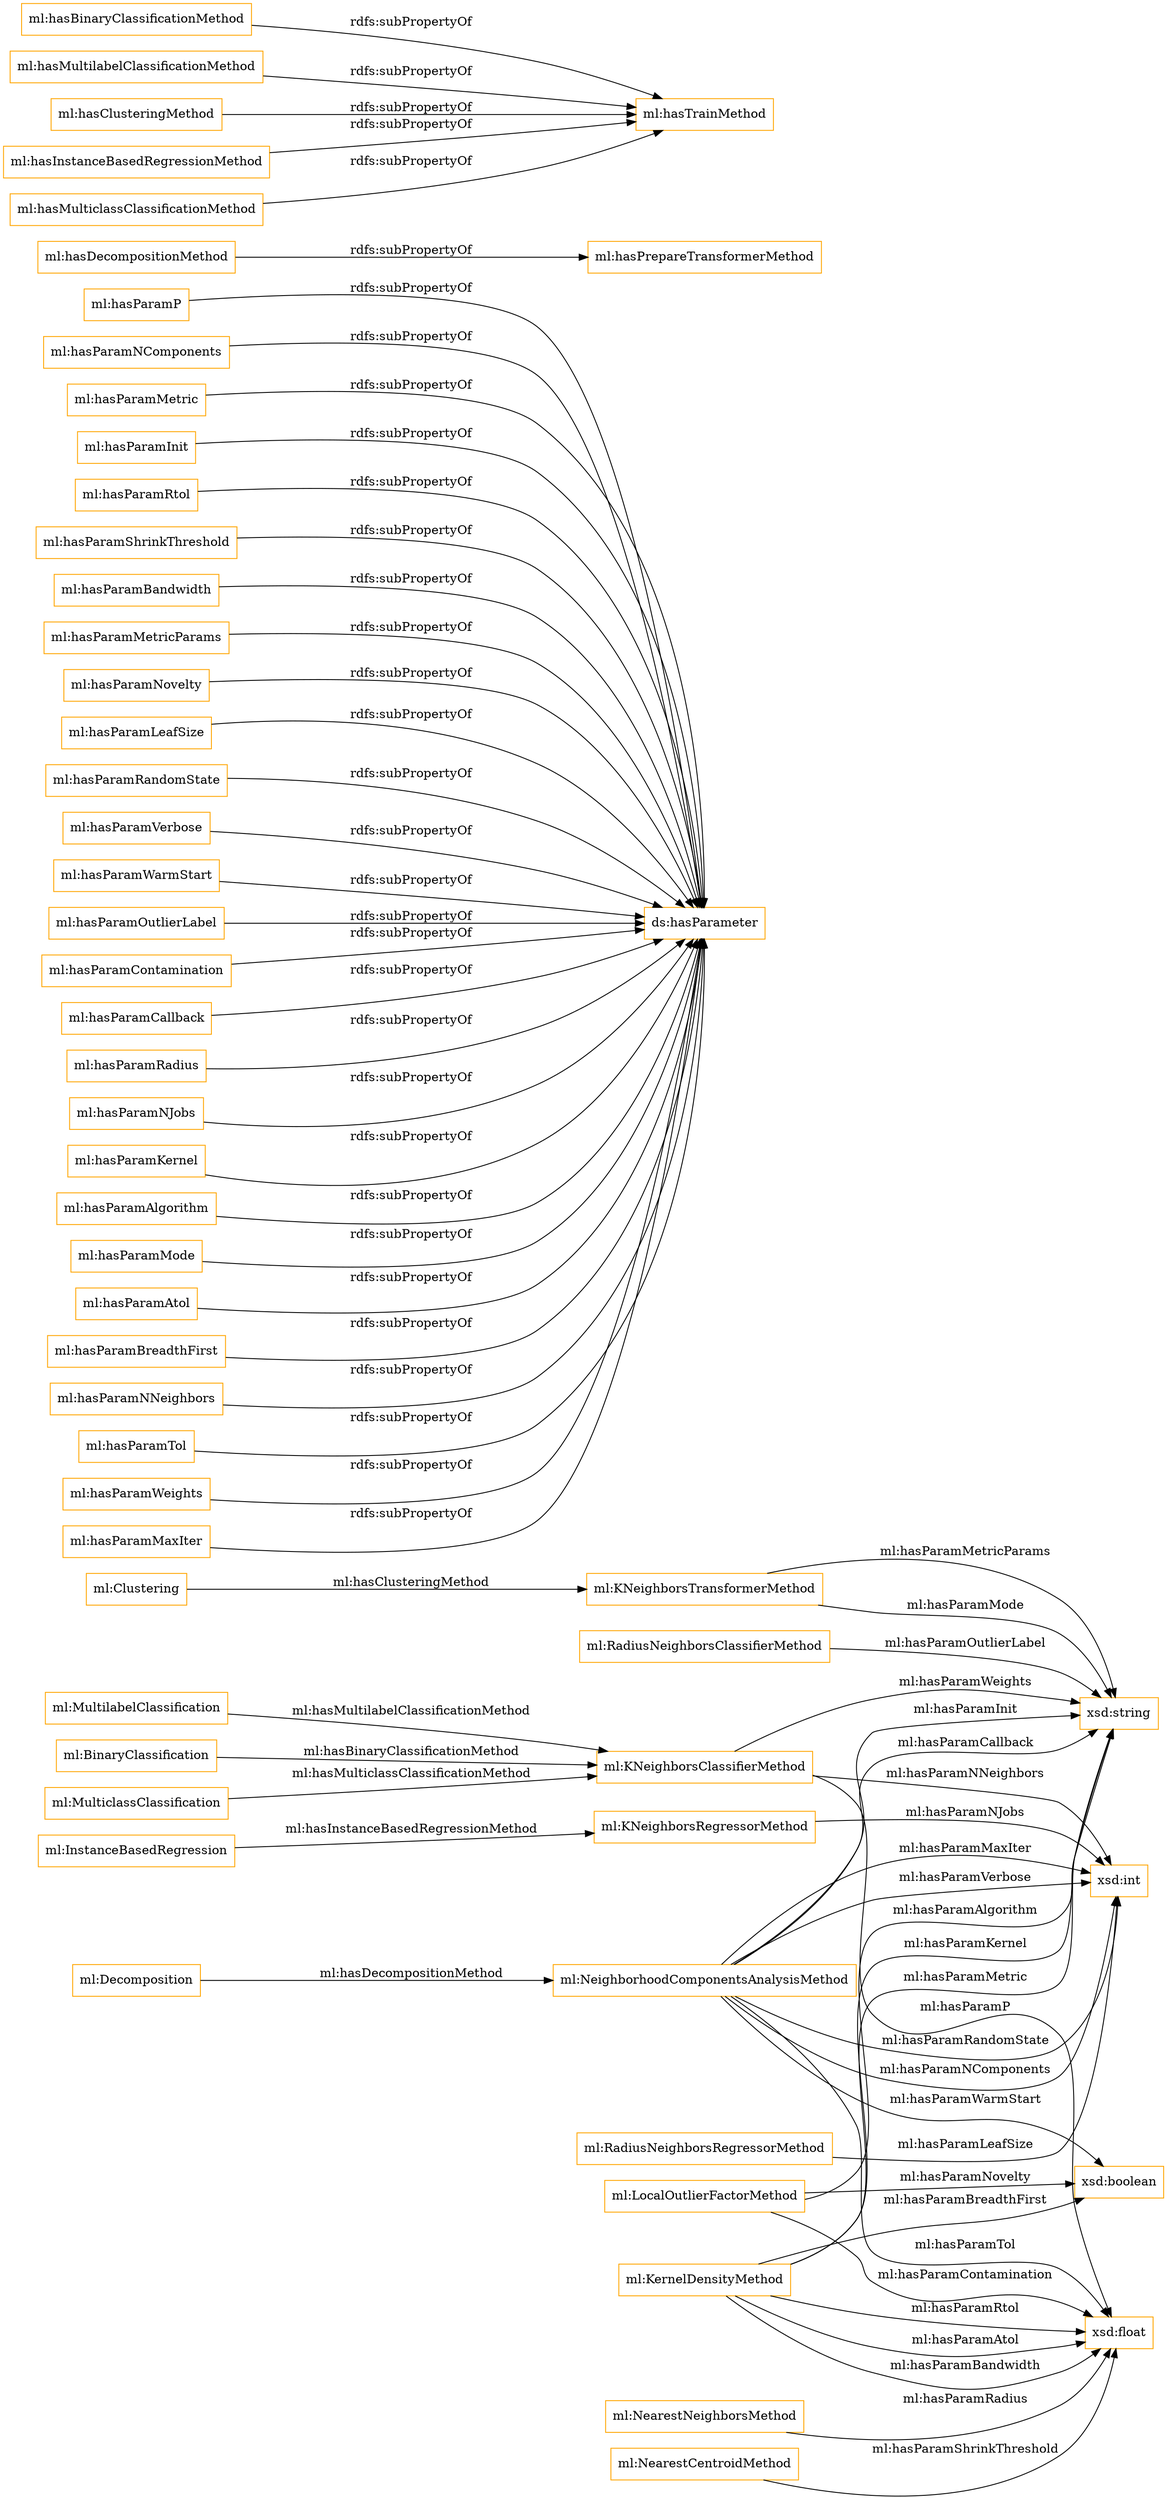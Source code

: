 digraph ar2dtool_diagram { 
rankdir=LR;
size="1501"
node [shape = rectangle, color="orange"]; "ml:KNeighborsTransformerMethod" "ml:NeighborhoodComponentsAnalysisMethod" "ml:KNeighborsClassifierMethod" "ml:RadiusNeighborsRegressorMethod" "ml:LocalOutlierFactorMethod" "ml:NearestNeighborsMethod" "ml:KNeighborsRegressorMethod" "ml:RadiusNeighborsClassifierMethod" "ml:KernelDensityMethod" "ml:NearestCentroidMethod" ; /*classes style*/
	"ml:hasParamP" -> "ds:hasParameter" [ label = "rdfs:subPropertyOf" ];
	"ml:hasParamNComponents" -> "ds:hasParameter" [ label = "rdfs:subPropertyOf" ];
	"ml:hasParamMetric" -> "ds:hasParameter" [ label = "rdfs:subPropertyOf" ];
	"ml:hasDecompositionMethod" -> "ml:hasPrepareTransformerMethod" [ label = "rdfs:subPropertyOf" ];
	"ml:hasParamInit" -> "ds:hasParameter" [ label = "rdfs:subPropertyOf" ];
	"ml:hasParamRtol" -> "ds:hasParameter" [ label = "rdfs:subPropertyOf" ];
	"ml:hasParamShrinkThreshold" -> "ds:hasParameter" [ label = "rdfs:subPropertyOf" ];
	"ml:hasParamBandwidth" -> "ds:hasParameter" [ label = "rdfs:subPropertyOf" ];
	"ml:hasParamMetricParams" -> "ds:hasParameter" [ label = "rdfs:subPropertyOf" ];
	"ml:hasParamNovelty" -> "ds:hasParameter" [ label = "rdfs:subPropertyOf" ];
	"ml:hasParamLeafSize" -> "ds:hasParameter" [ label = "rdfs:subPropertyOf" ];
	"ml:hasParamRandomState" -> "ds:hasParameter" [ label = "rdfs:subPropertyOf" ];
	"ml:hasBinaryClassificationMethod" -> "ml:hasTrainMethod" [ label = "rdfs:subPropertyOf" ];
	"ml:hasParamVerbose" -> "ds:hasParameter" [ label = "rdfs:subPropertyOf" ];
	"ml:hasParamWarmStart" -> "ds:hasParameter" [ label = "rdfs:subPropertyOf" ];
	"ml:hasParamOutlierLabel" -> "ds:hasParameter" [ label = "rdfs:subPropertyOf" ];
	"ml:hasParamContamination" -> "ds:hasParameter" [ label = "rdfs:subPropertyOf" ];
	"ml:hasParamCallback" -> "ds:hasParameter" [ label = "rdfs:subPropertyOf" ];
	"ml:hasParamRadius" -> "ds:hasParameter" [ label = "rdfs:subPropertyOf" ];
	"ml:hasMultilabelClassificationMethod" -> "ml:hasTrainMethod" [ label = "rdfs:subPropertyOf" ];
	"ml:hasParamNJobs" -> "ds:hasParameter" [ label = "rdfs:subPropertyOf" ];
	"ml:hasParamKernel" -> "ds:hasParameter" [ label = "rdfs:subPropertyOf" ];
	"ml:hasClusteringMethod" -> "ml:hasTrainMethod" [ label = "rdfs:subPropertyOf" ];
	"ml:hasParamAlgorithm" -> "ds:hasParameter" [ label = "rdfs:subPropertyOf" ];
	"ml:hasParamMode" -> "ds:hasParameter" [ label = "rdfs:subPropertyOf" ];
	"ml:hasParamAtol" -> "ds:hasParameter" [ label = "rdfs:subPropertyOf" ];
	"ml:hasParamBreadthFirst" -> "ds:hasParameter" [ label = "rdfs:subPropertyOf" ];
	"ml:hasInstanceBasedRegressionMethod" -> "ml:hasTrainMethod" [ label = "rdfs:subPropertyOf" ];
	"ml:hasMulticlassClassificationMethod" -> "ml:hasTrainMethod" [ label = "rdfs:subPropertyOf" ];
	"ml:hasParamNNeighbors" -> "ds:hasParameter" [ label = "rdfs:subPropertyOf" ];
	"ml:hasParamTol" -> "ds:hasParameter" [ label = "rdfs:subPropertyOf" ];
	"ml:hasParamWeights" -> "ds:hasParameter" [ label = "rdfs:subPropertyOf" ];
	"ml:hasParamMaxIter" -> "ds:hasParameter" [ label = "rdfs:subPropertyOf" ];
	"ml:MultilabelClassification" -> "ml:KNeighborsClassifierMethod" [ label = "ml:hasMultilabelClassificationMethod" ];
	"ml:KernelDensityMethod" -> "xsd:float" [ label = "ml:hasParamRtol" ];
	"ml:LocalOutlierFactorMethod" -> "xsd:string" [ label = "ml:hasParamAlgorithm" ];
	"ml:NeighborhoodComponentsAnalysisMethod" -> "xsd:float" [ label = "ml:hasParamTol" ];
	"ml:RadiusNeighborsClassifierMethod" -> "xsd:string" [ label = "ml:hasParamOutlierLabel" ];
	"ml:KNeighborsTransformerMethod" -> "xsd:string" [ label = "ml:hasParamMode" ];
	"ml:KernelDensityMethod" -> "xsd:float" [ label = "ml:hasParamAtol" ];
	"ml:Decomposition" -> "ml:NeighborhoodComponentsAnalysisMethod" [ label = "ml:hasDecompositionMethod" ];
	"ml:NearestCentroidMethod" -> "xsd:float" [ label = "ml:hasParamShrinkThreshold" ];
	"ml:LocalOutlierFactorMethod" -> "xsd:float" [ label = "ml:hasParamContamination" ];
	"ml:KernelDensityMethod" -> "xsd:boolean" [ label = "ml:hasParamBreadthFirst" ];
	"ml:LocalOutlierFactorMethod" -> "xsd:boolean" [ label = "ml:hasParamNovelty" ];
	"ml:KernelDensityMethod" -> "xsd:string" [ label = "ml:hasParamKernel" ];
	"ml:RadiusNeighborsRegressorMethod" -> "xsd:int" [ label = "ml:hasParamLeafSize" ];
	"ml:NearestNeighborsMethod" -> "xsd:float" [ label = "ml:hasParamRadius" ];
	"ml:BinaryClassification" -> "ml:KNeighborsClassifierMethod" [ label = "ml:hasBinaryClassificationMethod" ];
	"ml:Clustering" -> "ml:KNeighborsTransformerMethod" [ label = "ml:hasClusteringMethod" ];
	"ml:NeighborhoodComponentsAnalysisMethod" -> "xsd:int" [ label = "ml:hasParamMaxIter" ];
	"ml:KernelDensityMethod" -> "xsd:float" [ label = "ml:hasParamBandwidth" ];
	"ml:KNeighborsClassifierMethod" -> "xsd:int" [ label = "ml:hasParamNNeighbors" ];
	"ml:NeighborhoodComponentsAnalysisMethod" -> "xsd:int" [ label = "ml:hasParamVerbose" ];
	"ml:NeighborhoodComponentsAnalysisMethod" -> "xsd:int" [ label = "ml:hasParamRandomState" ];
	"ml:KNeighborsClassifierMethod" -> "xsd:float" [ label = "ml:hasParamP" ];
	"ml:NeighborhoodComponentsAnalysisMethod" -> "xsd:boolean" [ label = "ml:hasParamWarmStart" ];
	"ml:NeighborhoodComponentsAnalysisMethod" -> "xsd:string" [ label = "ml:hasParamInit" ];
	"ml:InstanceBasedRegression" -> "ml:KNeighborsRegressorMethod" [ label = "ml:hasInstanceBasedRegressionMethod" ];
	"ml:NeighborhoodComponentsAnalysisMethod" -> "xsd:int" [ label = "ml:hasParamNComponents" ];
	"ml:KernelDensityMethod" -> "xsd:string" [ label = "ml:hasParamMetric" ];
	"ml:KNeighborsTransformerMethod" -> "xsd:string" [ label = "ml:hasParamMetricParams" ];
	"ml:KNeighborsRegressorMethod" -> "xsd:int" [ label = "ml:hasParamNJobs" ];
	"ml:KNeighborsClassifierMethod" -> "xsd:string" [ label = "ml:hasParamWeights" ];
	"ml:NeighborhoodComponentsAnalysisMethod" -> "xsd:string" [ label = "ml:hasParamCallback" ];
	"ml:MulticlassClassification" -> "ml:KNeighborsClassifierMethod" [ label = "ml:hasMulticlassClassificationMethod" ];

}
